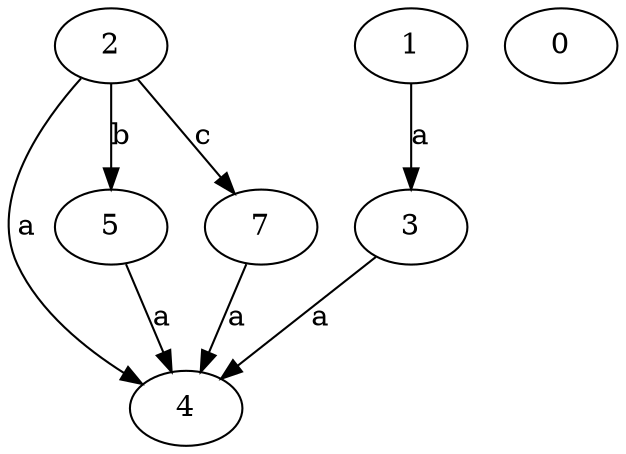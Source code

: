 strict digraph  {
2;
3;
4;
0;
5;
1;
7;
2 -> 4  [label=a];
2 -> 5  [label=b];
2 -> 7  [label=c];
3 -> 4  [label=a];
5 -> 4  [label=a];
1 -> 3  [label=a];
7 -> 4  [label=a];
}
